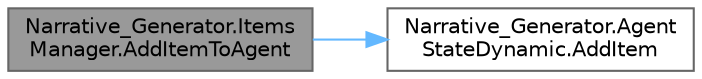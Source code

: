 digraph "Narrative_Generator.ItemsManager.AddItemToAgent"
{
 // LATEX_PDF_SIZE
  bgcolor="transparent";
  edge [fontname=Helvetica,fontsize=10,labelfontname=Helvetica,labelfontsize=10];
  node [fontname=Helvetica,fontsize=10,shape=box,height=0.2,width=0.4];
  rankdir="LR";
  Node1 [label="Narrative_Generator.Items\lManager.AddItemToAgent",height=0.2,width=0.4,color="gray40", fillcolor="grey60", style="filled", fontcolor="black",tooltip="A method that adds the specified item to the specified agent."];
  Node1 -> Node2 [color="steelblue1",style="solid"];
  Node2 [label="Narrative_Generator.Agent\lStateDynamic.AddItem",height=0.2,width=0.4,color="grey40", fillcolor="white", style="filled",URL="$class_narrative___generator_1_1_agent_state_dynamic.html#a4706dbdaf1371814b4d71a6c0d761c6f",tooltip="A method that adds the specified item to the character's possession."];
}
